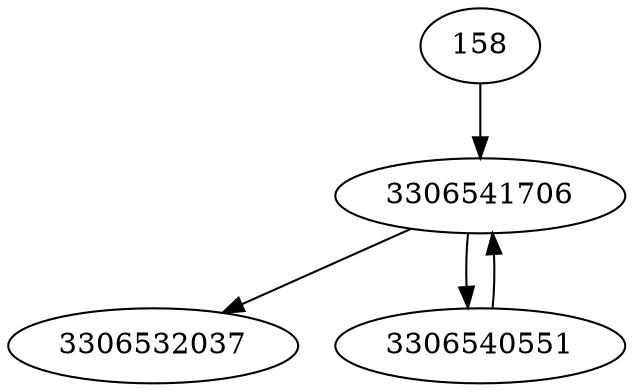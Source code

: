 strict digraph  {
3306541706;
3306532037;
158;
3306540551;
3306541706 -> 3306540551;
3306541706 -> 3306532037;
158 -> 3306541706;
3306540551 -> 3306541706;
}
